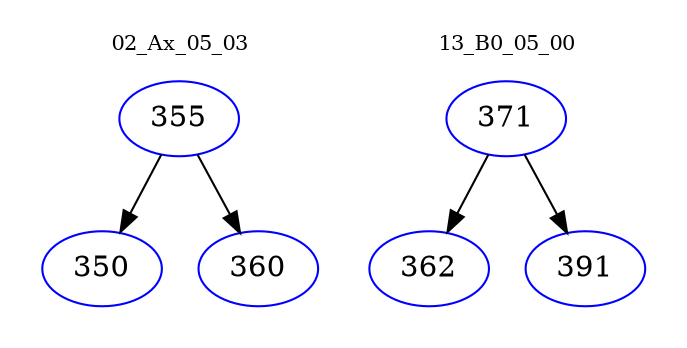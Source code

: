digraph{
subgraph cluster_0 {
color = white
label = "02_Ax_05_03";
fontsize=10;
T0_355 [label="355", color="blue"]
T0_355 -> T0_350 [color="black"]
T0_350 [label="350", color="blue"]
T0_355 -> T0_360 [color="black"]
T0_360 [label="360", color="blue"]
}
subgraph cluster_1 {
color = white
label = "13_B0_05_00";
fontsize=10;
T1_371 [label="371", color="blue"]
T1_371 -> T1_362 [color="black"]
T1_362 [label="362", color="blue"]
T1_371 -> T1_391 [color="black"]
T1_391 [label="391", color="blue"]
}
}
